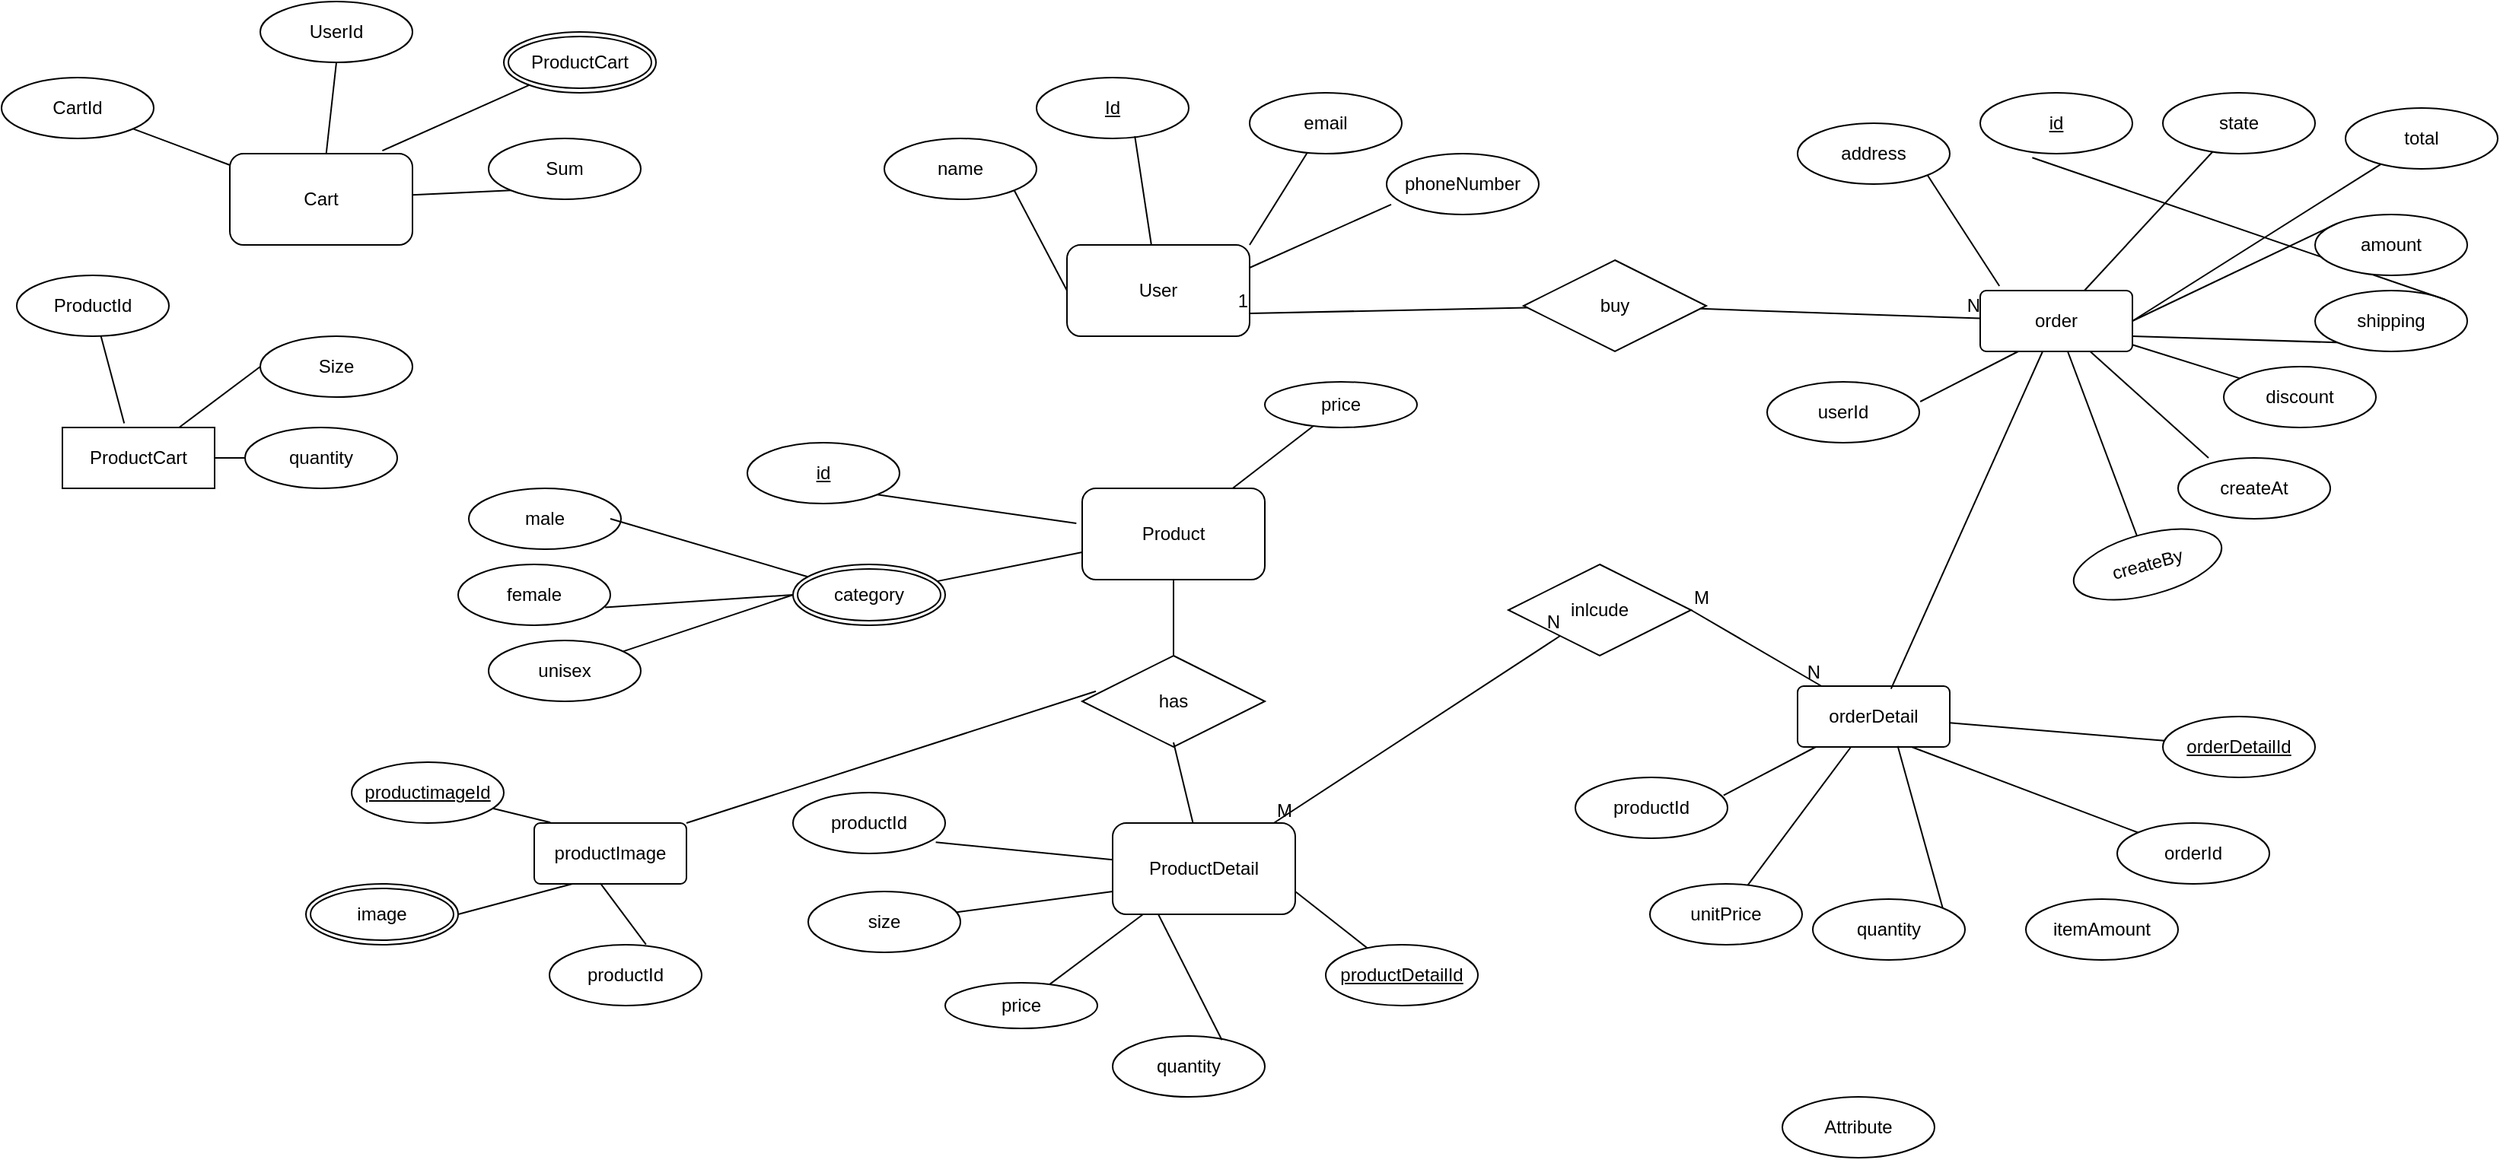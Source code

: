 <mxfile version="14.5.10" type="device"><diagram id="RF0QLLZciYiXnuRYi0DC" name="Page-1"><mxGraphModel dx="1543" dy="1569" grid="1" gridSize="10" guides="1" tooltips="1" connect="1" arrows="1" fold="1" page="1" pageScale="1" pageWidth="827" pageHeight="1169" math="0" shadow="0"><root><mxCell id="0"/><mxCell id="1" parent="0"/><mxCell id="XO2eKzFm0lsDzmfZBEXm-1" value="User" style="rounded=1;whiteSpace=wrap;html=1;" parent="1" vertex="1"><mxGeometry x="-20" y="120" width="120" height="60" as="geometry"/></mxCell><mxCell id="XO2eKzFm0lsDzmfZBEXm-2" value="Product" style="rounded=1;whiteSpace=wrap;html=1;" parent="1" vertex="1"><mxGeometry x="-10" y="280" width="120" height="60" as="geometry"/></mxCell><mxCell id="XO2eKzFm0lsDzmfZBEXm-3" value="ProductDetail" style="rounded=1;whiteSpace=wrap;html=1;" parent="1" vertex="1"><mxGeometry x="10" y="500" width="120" height="60" as="geometry"/></mxCell><mxCell id="XO2eKzFm0lsDzmfZBEXm-4" value="email" style="ellipse;whiteSpace=wrap;html=1;align=center;" parent="1" vertex="1"><mxGeometry x="100" y="20" width="100" height="40" as="geometry"/></mxCell><mxCell id="XO2eKzFm0lsDzmfZBEXm-5" value="Id" style="ellipse;whiteSpace=wrap;html=1;align=center;fontStyle=4;" parent="1" vertex="1"><mxGeometry x="-40" y="10" width="100" height="40" as="geometry"/></mxCell><mxCell id="XO2eKzFm0lsDzmfZBEXm-6" value="id&lt;br&gt;" style="ellipse;whiteSpace=wrap;html=1;align=center;fontStyle=4;" parent="1" vertex="1"><mxGeometry x="-230" y="250" width="100" height="40" as="geometry"/></mxCell><mxCell id="XO2eKzFm0lsDzmfZBEXm-7" value="name" style="ellipse;whiteSpace=wrap;html=1;align=center;" parent="1" vertex="1"><mxGeometry x="-140" y="50" width="100" height="40" as="geometry"/></mxCell><mxCell id="XO2eKzFm0lsDzmfZBEXm-8" value="phoneNumber" style="ellipse;whiteSpace=wrap;html=1;align=center;" parent="1" vertex="1"><mxGeometry x="190" y="60" width="100" height="40" as="geometry"/></mxCell><mxCell id="XO2eKzFm0lsDzmfZBEXm-9" value="address&lt;br&gt;" style="ellipse;whiteSpace=wrap;html=1;align=center;" parent="1" vertex="1"><mxGeometry x="460" y="40" width="100" height="40" as="geometry"/></mxCell><mxCell id="XO2eKzFm0lsDzmfZBEXm-11" value="" style="endArrow=none;html=1;rounded=0;entryX=1;entryY=1;entryDx=0;entryDy=0;exitX=0.126;exitY=-0.075;exitDx=0;exitDy=0;exitPerimeter=0;" parent="1" source="XO2eKzFm0lsDzmfZBEXm-50" target="XO2eKzFm0lsDzmfZBEXm-9" edge="1"><mxGeometry relative="1" as="geometry"><mxPoint x="150" y="220" as="sourcePoint"/><mxPoint x="310" y="220" as="targetPoint"/><Array as="points"/></mxGeometry></mxCell><mxCell id="XO2eKzFm0lsDzmfZBEXm-12" value="" style="endArrow=none;html=1;rounded=0;entryX=0.03;entryY=0.835;entryDx=0;entryDy=0;entryPerimeter=0;exitX=1;exitY=0.25;exitDx=0;exitDy=0;" parent="1" source="XO2eKzFm0lsDzmfZBEXm-1" target="XO2eKzFm0lsDzmfZBEXm-8" edge="1"><mxGeometry relative="1" as="geometry"><mxPoint x="110" y="140" as="sourcePoint"/><mxPoint x="170" y="130" as="targetPoint"/></mxGeometry></mxCell><mxCell id="XO2eKzFm0lsDzmfZBEXm-13" value="" style="endArrow=none;html=1;rounded=0;" parent="1" source="XO2eKzFm0lsDzmfZBEXm-1" target="XO2eKzFm0lsDzmfZBEXm-4" edge="1"><mxGeometry relative="1" as="geometry"><mxPoint x="130" y="170" as="sourcePoint"/><mxPoint x="190" y="170" as="targetPoint"/><Array as="points"><mxPoint x="100" y="120"/></Array></mxGeometry></mxCell><mxCell id="XO2eKzFm0lsDzmfZBEXm-14" value="" style="endArrow=none;html=1;rounded=0;entryX=0.646;entryY=0.965;entryDx=0;entryDy=0;entryPerimeter=0;" parent="1" source="XO2eKzFm0lsDzmfZBEXm-1" target="XO2eKzFm0lsDzmfZBEXm-5" edge="1"><mxGeometry relative="1" as="geometry"><mxPoint x="140" y="180" as="sourcePoint"/><mxPoint x="200" y="180" as="targetPoint"/></mxGeometry></mxCell><mxCell id="XO2eKzFm0lsDzmfZBEXm-15" value="" style="endArrow=none;html=1;rounded=0;entryX=0;entryY=0.5;entryDx=0;entryDy=0;exitX=1;exitY=1;exitDx=0;exitDy=0;" parent="1" source="XO2eKzFm0lsDzmfZBEXm-7" target="XO2eKzFm0lsDzmfZBEXm-1" edge="1"><mxGeometry relative="1" as="geometry"><mxPoint x="150" y="190" as="sourcePoint"/><mxPoint x="210" y="190" as="targetPoint"/></mxGeometry></mxCell><mxCell id="XO2eKzFm0lsDzmfZBEXm-16" value="" style="endArrow=none;html=1;rounded=0;exitX=1;exitY=1;exitDx=0;exitDy=0;entryX=-0.032;entryY=0.383;entryDx=0;entryDy=0;entryPerimeter=0;" parent="1" source="XO2eKzFm0lsDzmfZBEXm-6" target="XO2eKzFm0lsDzmfZBEXm-2" edge="1"><mxGeometry relative="1" as="geometry"><mxPoint x="10" y="280" as="sourcePoint"/><mxPoint x="170" y="280" as="targetPoint"/></mxGeometry></mxCell><mxCell id="XO2eKzFm0lsDzmfZBEXm-18" value="category" style="ellipse;shape=doubleEllipse;margin=3;whiteSpace=wrap;html=1;align=center;" parent="1" vertex="1"><mxGeometry x="-200" y="330" width="100" height="40" as="geometry"/></mxCell><mxCell id="XO2eKzFm0lsDzmfZBEXm-19" style="edgeStyle=orthogonalEdgeStyle;rounded=0;orthogonalLoop=1;jettySize=auto;html=1;exitX=0.5;exitY=1;exitDx=0;exitDy=0;" parent="1" source="XO2eKzFm0lsDzmfZBEXm-18" target="XO2eKzFm0lsDzmfZBEXm-18" edge="1"><mxGeometry relative="1" as="geometry"/></mxCell><mxCell id="XO2eKzFm0lsDzmfZBEXm-20" value="male" style="ellipse;whiteSpace=wrap;html=1;align=center;" parent="1" vertex="1"><mxGeometry x="-413" y="280" width="100" height="40" as="geometry"/></mxCell><mxCell id="XO2eKzFm0lsDzmfZBEXm-21" value="female" style="ellipse;whiteSpace=wrap;html=1;align=center;" parent="1" vertex="1"><mxGeometry x="-420" y="330" width="100" height="40" as="geometry"/></mxCell><mxCell id="XO2eKzFm0lsDzmfZBEXm-22" value="unisex" style="ellipse;whiteSpace=wrap;html=1;align=center;" parent="1" vertex="1"><mxGeometry x="-400" y="380" width="100" height="40" as="geometry"/></mxCell><mxCell id="XO2eKzFm0lsDzmfZBEXm-24" value="" style="endArrow=none;html=1;rounded=0;" parent="1" target="XO2eKzFm0lsDzmfZBEXm-18" edge="1"><mxGeometry relative="1" as="geometry"><mxPoint x="-320" y="300" as="sourcePoint"/><mxPoint x="-160" y="300" as="targetPoint"/></mxGeometry></mxCell><mxCell id="XO2eKzFm0lsDzmfZBEXm-25" value="" style="endArrow=none;html=1;rounded=0;exitX=0.966;exitY=0.705;exitDx=0;exitDy=0;exitPerimeter=0;entryX=0;entryY=0.5;entryDx=0;entryDy=0;" parent="1" source="XO2eKzFm0lsDzmfZBEXm-21" target="XO2eKzFm0lsDzmfZBEXm-18" edge="1"><mxGeometry relative="1" as="geometry"><mxPoint x="-350" y="350" as="sourcePoint"/><mxPoint x="-190" y="360" as="targetPoint"/></mxGeometry></mxCell><mxCell id="XO2eKzFm0lsDzmfZBEXm-26" value="" style="endArrow=none;html=1;rounded=0;entryX=0;entryY=0.5;entryDx=0;entryDy=0;" parent="1" source="XO2eKzFm0lsDzmfZBEXm-22" target="XO2eKzFm0lsDzmfZBEXm-18" edge="1"><mxGeometry relative="1" as="geometry"><mxPoint x="10" y="280" as="sourcePoint"/><mxPoint x="170" y="280" as="targetPoint"/></mxGeometry></mxCell><mxCell id="XO2eKzFm0lsDzmfZBEXm-27" value="" style="endArrow=none;html=1;rounded=0;" parent="1" source="XO2eKzFm0lsDzmfZBEXm-18" target="XO2eKzFm0lsDzmfZBEXm-2" edge="1"><mxGeometry relative="1" as="geometry"><mxPoint x="-120" y="330" as="sourcePoint"/><mxPoint x="-20" y="330" as="targetPoint"/></mxGeometry></mxCell><mxCell id="XO2eKzFm0lsDzmfZBEXm-31" value="has" style="shape=rhombus;perimeter=rhombusPerimeter;whiteSpace=wrap;html=1;align=center;" parent="1" vertex="1"><mxGeometry x="-10" y="390" width="120" height="60" as="geometry"/></mxCell><mxCell id="XO2eKzFm0lsDzmfZBEXm-32" value="" style="endArrow=none;html=1;rounded=0;exitX=0.5;exitY=1;exitDx=0;exitDy=0;" parent="1" source="XO2eKzFm0lsDzmfZBEXm-2" target="XO2eKzFm0lsDzmfZBEXm-31" edge="1"><mxGeometry relative="1" as="geometry"><mxPoint x="40" y="330" as="sourcePoint"/><mxPoint x="200" y="330" as="targetPoint"/></mxGeometry></mxCell><mxCell id="XO2eKzFm0lsDzmfZBEXm-33" value="" style="endArrow=none;html=1;rounded=0;" parent="1" target="XO2eKzFm0lsDzmfZBEXm-3" edge="1"><mxGeometry relative="1" as="geometry"><mxPoint x="50" y="447" as="sourcePoint"/><mxPoint x="220" y="440" as="targetPoint"/></mxGeometry></mxCell><mxCell id="XO2eKzFm0lsDzmfZBEXm-35" value="orderDetailId" style="ellipse;whiteSpace=wrap;html=1;align=center;fontStyle=4;" parent="1" vertex="1"><mxGeometry x="700" y="430" width="100" height="40" as="geometry"/></mxCell><mxCell id="XO2eKzFm0lsDzmfZBEXm-36" value="size" style="ellipse;whiteSpace=wrap;html=1;align=center;" parent="1" vertex="1"><mxGeometry x="-190" y="545" width="100" height="40" as="geometry"/></mxCell><mxCell id="XO2eKzFm0lsDzmfZBEXm-38" value="" style="endArrow=none;html=1;rounded=0;exitX=0.938;exitY=0.815;exitDx=0;exitDy=0;exitPerimeter=0;" parent="1" source="XO2eKzFm0lsDzmfZBEXm-96" target="XO2eKzFm0lsDzmfZBEXm-3" edge="1"><mxGeometry relative="1" as="geometry"><mxPoint x="-87.6" y="490.6" as="sourcePoint"/><mxPoint x="30" y="490" as="targetPoint"/></mxGeometry></mxCell><mxCell id="XO2eKzFm0lsDzmfZBEXm-40" value="" style="endArrow=none;html=1;rounded=0;entryX=0;entryY=0.75;entryDx=0;entryDy=0;" parent="1" source="XO2eKzFm0lsDzmfZBEXm-36" target="XO2eKzFm0lsDzmfZBEXm-3" edge="1"><mxGeometry relative="1" as="geometry"><mxPoint x="-90" y="550" as="sourcePoint"/><mxPoint x="70" y="550" as="targetPoint"/></mxGeometry></mxCell><mxCell id="XO2eKzFm0lsDzmfZBEXm-42" value="image" style="ellipse;shape=doubleEllipse;margin=3;whiteSpace=wrap;html=1;align=center;" parent="1" vertex="1"><mxGeometry x="-520" y="540" width="100" height="40" as="geometry"/></mxCell><mxCell id="XO2eKzFm0lsDzmfZBEXm-43" value="" style="endArrow=none;html=1;rounded=0;entryX=1;entryY=0.5;entryDx=0;entryDy=0;exitX=0.25;exitY=1;exitDx=0;exitDy=0;" parent="1" source="XO2eKzFm0lsDzmfZBEXm-112" target="XO2eKzFm0lsDzmfZBEXm-42" edge="1"><mxGeometry relative="1" as="geometry"><mxPoint x="-250" y="570" as="sourcePoint"/><mxPoint x="170" y="480" as="targetPoint"/></mxGeometry></mxCell><mxCell id="XO2eKzFm0lsDzmfZBEXm-49" value="buy&lt;br&gt;" style="shape=rhombus;perimeter=rhombusPerimeter;whiteSpace=wrap;html=1;align=center;" parent="1" vertex="1"><mxGeometry x="280" y="130" width="120" height="60" as="geometry"/></mxCell><mxCell id="XO2eKzFm0lsDzmfZBEXm-50" value="order&lt;br&gt;" style="rounded=1;arcSize=10;whiteSpace=wrap;html=1;align=center;" parent="1" vertex="1"><mxGeometry x="580" y="150" width="100" height="40" as="geometry"/></mxCell><mxCell id="XO2eKzFm0lsDzmfZBEXm-51" value="id" style="ellipse;whiteSpace=wrap;html=1;align=center;fontStyle=4;" parent="1" vertex="1"><mxGeometry x="580" y="20" width="100" height="40" as="geometry"/></mxCell><mxCell id="XO2eKzFm0lsDzmfZBEXm-52" value="total" style="ellipse;whiteSpace=wrap;html=1;align=center;" parent="1" vertex="1"><mxGeometry x="820" y="30" width="100" height="40" as="geometry"/></mxCell><mxCell id="XO2eKzFm0lsDzmfZBEXm-53" value="shipping" style="ellipse;whiteSpace=wrap;html=1;align=center;" parent="1" vertex="1"><mxGeometry x="800" y="150" width="100" height="40" as="geometry"/></mxCell><mxCell id="XO2eKzFm0lsDzmfZBEXm-54" value="discount" style="ellipse;whiteSpace=wrap;html=1;align=center;" parent="1" vertex="1"><mxGeometry x="740" y="200" width="100" height="40" as="geometry"/></mxCell><mxCell id="XO2eKzFm0lsDzmfZBEXm-57" value="createAt" style="ellipse;whiteSpace=wrap;html=1;align=center;" parent="1" vertex="1"><mxGeometry x="710" y="260" width="100" height="40" as="geometry"/></mxCell><mxCell id="XO2eKzFm0lsDzmfZBEXm-58" value="createBy" style="ellipse;whiteSpace=wrap;html=1;align=center;rotation=-15;" parent="1" vertex="1"><mxGeometry x="640" y="310" width="100" height="40" as="geometry"/></mxCell><mxCell id="XO2eKzFm0lsDzmfZBEXm-59" value="orderDetail" style="rounded=1;arcSize=10;whiteSpace=wrap;html=1;align=center;" parent="1" vertex="1"><mxGeometry x="460" y="410" width="100" height="40" as="geometry"/></mxCell><mxCell id="XO2eKzFm0lsDzmfZBEXm-60" value="" style="endArrow=none;html=1;rounded=0;entryX=0.342;entryY=1.065;entryDx=0;entryDy=0;entryPerimeter=0;exitX=1;exitY=0;exitDx=0;exitDy=0;" parent="1" source="XO2eKzFm0lsDzmfZBEXm-53" target="XO2eKzFm0lsDzmfZBEXm-51" edge="1"><mxGeometry relative="1" as="geometry"><mxPoint x="320" y="270" as="sourcePoint"/><mxPoint x="480" y="270" as="targetPoint"/></mxGeometry></mxCell><mxCell id="XO2eKzFm0lsDzmfZBEXm-61" value="" style="endArrow=none;html=1;rounded=0;exitX=1;exitY=0.5;exitDx=0;exitDy=0;" parent="1" source="XO2eKzFm0lsDzmfZBEXm-50" target="XO2eKzFm0lsDzmfZBEXm-52" edge="1"><mxGeometry relative="1" as="geometry"><mxPoint x="320" y="270" as="sourcePoint"/><mxPoint x="480" y="270" as="targetPoint"/></mxGeometry></mxCell><mxCell id="XO2eKzFm0lsDzmfZBEXm-63" value="" style="endArrow=none;html=1;rounded=0;entryX=0;entryY=1;entryDx=0;entryDy=0;exitX=1;exitY=0.75;exitDx=0;exitDy=0;" parent="1" source="XO2eKzFm0lsDzmfZBEXm-50" target="XO2eKzFm0lsDzmfZBEXm-53" edge="1"><mxGeometry relative="1" as="geometry"><mxPoint x="330" y="280" as="sourcePoint"/><mxPoint x="490" y="280" as="targetPoint"/></mxGeometry></mxCell><mxCell id="XO2eKzFm0lsDzmfZBEXm-64" value="" style="endArrow=none;html=1;rounded=0;" parent="1" source="XO2eKzFm0lsDzmfZBEXm-50" target="XO2eKzFm0lsDzmfZBEXm-54" edge="1"><mxGeometry relative="1" as="geometry"><mxPoint x="340" y="290" as="sourcePoint"/><mxPoint x="500" y="290" as="targetPoint"/></mxGeometry></mxCell><mxCell id="XO2eKzFm0lsDzmfZBEXm-65" value="" style="endArrow=none;html=1;rounded=0;entryX=0.2;entryY=0;entryDx=0;entryDy=0;entryPerimeter=0;" parent="1" source="XO2eKzFm0lsDzmfZBEXm-50" target="XO2eKzFm0lsDzmfZBEXm-57" edge="1"><mxGeometry relative="1" as="geometry"><mxPoint x="350" y="300" as="sourcePoint"/><mxPoint x="510" y="300" as="targetPoint"/></mxGeometry></mxCell><mxCell id="XO2eKzFm0lsDzmfZBEXm-66" value="" style="endArrow=none;html=1;rounded=0;" parent="1" source="XO2eKzFm0lsDzmfZBEXm-50" target="XO2eKzFm0lsDzmfZBEXm-58" edge="1"><mxGeometry relative="1" as="geometry"><mxPoint x="360" y="310" as="sourcePoint"/><mxPoint x="520" y="310" as="targetPoint"/></mxGeometry></mxCell><mxCell id="XO2eKzFm0lsDzmfZBEXm-67" value="" style="endArrow=none;html=1;rounded=0;exitX=0.614;exitY=0.045;exitDx=0;exitDy=0;exitPerimeter=0;" parent="1" source="XO2eKzFm0lsDzmfZBEXm-59" target="XO2eKzFm0lsDzmfZBEXm-50" edge="1"><mxGeometry relative="1" as="geometry"><mxPoint x="370" y="320" as="sourcePoint"/><mxPoint x="530" y="320" as="targetPoint"/></mxGeometry></mxCell><mxCell id="XO2eKzFm0lsDzmfZBEXm-68" value="amount" style="ellipse;whiteSpace=wrap;html=1;align=center;" parent="1" vertex="1"><mxGeometry x="800" y="100" width="100" height="40" as="geometry"/></mxCell><mxCell id="XO2eKzFm0lsDzmfZBEXm-69" value="" style="endArrow=none;html=1;rounded=0;entryX=0;entryY=0;entryDx=0;entryDy=0;" parent="1" target="XO2eKzFm0lsDzmfZBEXm-68" edge="1"><mxGeometry relative="1" as="geometry"><mxPoint x="680" y="170" as="sourcePoint"/><mxPoint x="540" y="330" as="targetPoint"/></mxGeometry></mxCell><mxCell id="XO2eKzFm0lsDzmfZBEXm-76" value="" style="endArrow=none;html=1;rounded=0;" parent="1" source="XO2eKzFm0lsDzmfZBEXm-49" target="XO2eKzFm0lsDzmfZBEXm-50" edge="1"><mxGeometry relative="1" as="geometry"><mxPoint x="360" y="270" as="sourcePoint"/><mxPoint x="520" y="270" as="targetPoint"/></mxGeometry></mxCell><mxCell id="XO2eKzFm0lsDzmfZBEXm-77" value="N" style="resizable=0;html=1;align=right;verticalAlign=bottom;" parent="XO2eKzFm0lsDzmfZBEXm-76" connectable="0" vertex="1"><mxGeometry x="1" relative="1" as="geometry"/></mxCell><mxCell id="XO2eKzFm0lsDzmfZBEXm-78" value="" style="endArrow=none;html=1;rounded=0;entryX=1;entryY=0.75;entryDx=0;entryDy=0;" parent="1" source="XO2eKzFm0lsDzmfZBEXm-49" target="XO2eKzFm0lsDzmfZBEXm-1" edge="1"><mxGeometry relative="1" as="geometry"><mxPoint x="360" y="270" as="sourcePoint"/><mxPoint x="110" y="170" as="targetPoint"/></mxGeometry></mxCell><mxCell id="XO2eKzFm0lsDzmfZBEXm-79" value="1" style="resizable=0;html=1;align=right;verticalAlign=bottom;" parent="XO2eKzFm0lsDzmfZBEXm-78" connectable="0" vertex="1"><mxGeometry x="1" relative="1" as="geometry"/></mxCell><mxCell id="XO2eKzFm0lsDzmfZBEXm-80" value="userId" style="ellipse;whiteSpace=wrap;html=1;align=center;" parent="1" vertex="1"><mxGeometry x="440" y="210" width="100" height="40" as="geometry"/></mxCell><mxCell id="XO2eKzFm0lsDzmfZBEXm-81" value="" style="endArrow=none;html=1;rounded=0;entryX=0.25;entryY=1;entryDx=0;entryDy=0;exitX=1.006;exitY=0.325;exitDx=0;exitDy=0;exitPerimeter=0;" parent="1" source="XO2eKzFm0lsDzmfZBEXm-80" target="XO2eKzFm0lsDzmfZBEXm-50" edge="1"><mxGeometry relative="1" as="geometry"><mxPoint x="360" y="270" as="sourcePoint"/><mxPoint x="520" y="270" as="targetPoint"/></mxGeometry></mxCell><mxCell id="XO2eKzFm0lsDzmfZBEXm-83" value="productId" style="ellipse;whiteSpace=wrap;html=1;align=center;" parent="1" vertex="1"><mxGeometry x="314" y="470" width="100" height="40" as="geometry"/></mxCell><mxCell id="XO2eKzFm0lsDzmfZBEXm-84" value="quantity" style="ellipse;whiteSpace=wrap;html=1;align=center;" parent="1" vertex="1"><mxGeometry x="470" y="550" width="100" height="40" as="geometry"/></mxCell><mxCell id="XO2eKzFm0lsDzmfZBEXm-85" value="unitPrice&lt;br&gt;" style="ellipse;whiteSpace=wrap;html=1;align=center;" parent="1" vertex="1"><mxGeometry x="363" y="540" width="100" height="40" as="geometry"/></mxCell><mxCell id="XO2eKzFm0lsDzmfZBEXm-87" value="" style="endArrow=none;html=1;rounded=0;startArrow=none;" parent="1" source="XO2eKzFm0lsDzmfZBEXm-86" edge="1"><mxGeometry relative="1" as="geometry"><mxPoint x="20" y="470" as="sourcePoint"/><mxPoint x="170" y="230" as="targetPoint"/></mxGeometry></mxCell><mxCell id="XO2eKzFm0lsDzmfZBEXm-88" value="" style="endArrow=none;html=1;rounded=0;exitX=0.974;exitY=0.295;exitDx=0;exitDy=0;exitPerimeter=0;" parent="1" source="XO2eKzFm0lsDzmfZBEXm-83" target="XO2eKzFm0lsDzmfZBEXm-59" edge="1"><mxGeometry relative="1" as="geometry"><mxPoint x="330" y="270" as="sourcePoint"/><mxPoint x="490" y="270" as="targetPoint"/></mxGeometry></mxCell><mxCell id="XO2eKzFm0lsDzmfZBEXm-89" value="" style="endArrow=none;html=1;rounded=0;entryX=0.658;entryY=0.985;entryDx=0;entryDy=0;entryPerimeter=0;exitX=1;exitY=0;exitDx=0;exitDy=0;" parent="1" source="XO2eKzFm0lsDzmfZBEXm-84" target="XO2eKzFm0lsDzmfZBEXm-59" edge="1"><mxGeometry relative="1" as="geometry"><mxPoint x="330" y="270" as="sourcePoint"/><mxPoint x="490" y="270" as="targetPoint"/></mxGeometry></mxCell><mxCell id="XO2eKzFm0lsDzmfZBEXm-90" value="" style="endArrow=none;html=1;rounded=0;" parent="1" source="XO2eKzFm0lsDzmfZBEXm-59" target="XO2eKzFm0lsDzmfZBEXm-85" edge="1"><mxGeometry relative="1" as="geometry"><mxPoint x="430" y="410" as="sourcePoint"/><mxPoint x="490" y="270" as="targetPoint"/></mxGeometry></mxCell><mxCell id="XO2eKzFm0lsDzmfZBEXm-91" value="orderId" style="ellipse;whiteSpace=wrap;html=1;align=center;" parent="1" vertex="1"><mxGeometry x="670" y="500" width="100" height="40" as="geometry"/></mxCell><mxCell id="XO2eKzFm0lsDzmfZBEXm-92" value="" style="endArrow=none;html=1;rounded=0;exitX=0.75;exitY=1;exitDx=0;exitDy=0;" parent="1" source="XO2eKzFm0lsDzmfZBEXm-59" target="XO2eKzFm0lsDzmfZBEXm-91" edge="1"><mxGeometry relative="1" as="geometry"><mxPoint x="330" y="270" as="sourcePoint"/><mxPoint x="490" y="270" as="targetPoint"/></mxGeometry></mxCell><mxCell id="XO2eKzFm0lsDzmfZBEXm-93" value="" style="endArrow=none;html=1;rounded=0;" parent="1" source="XO2eKzFm0lsDzmfZBEXm-59" target="XO2eKzFm0lsDzmfZBEXm-35" edge="1"><mxGeometry relative="1" as="geometry"><mxPoint x="330" y="270" as="sourcePoint"/><mxPoint x="490" y="270" as="targetPoint"/></mxGeometry></mxCell><mxCell id="XO2eKzFm0lsDzmfZBEXm-94" value="productDetailId" style="ellipse;whiteSpace=wrap;html=1;align=center;fontStyle=4;" parent="1" vertex="1"><mxGeometry x="150" y="580" width="100" height="40" as="geometry"/></mxCell><mxCell id="XO2eKzFm0lsDzmfZBEXm-96" value="productId" style="ellipse;whiteSpace=wrap;html=1;align=center;" parent="1" vertex="1"><mxGeometry x="-200" y="480" width="100" height="40" as="geometry"/></mxCell><mxCell id="XO2eKzFm0lsDzmfZBEXm-97" value="" style="endArrow=none;html=1;rounded=0;exitX=1;exitY=0.75;exitDx=0;exitDy=0;" parent="1" source="XO2eKzFm0lsDzmfZBEXm-3" target="XO2eKzFm0lsDzmfZBEXm-94" edge="1"><mxGeometry relative="1" as="geometry"><mxPoint x="-70" y="470" as="sourcePoint"/><mxPoint x="90" y="470" as="targetPoint"/></mxGeometry></mxCell><mxCell id="XO2eKzFm0lsDzmfZBEXm-99" value="inlcude" style="shape=rhombus;perimeter=rhombusPerimeter;whiteSpace=wrap;html=1;align=center;" parent="1" vertex="1"><mxGeometry x="270" y="330" width="120" height="60" as="geometry"/></mxCell><mxCell id="XO2eKzFm0lsDzmfZBEXm-101" value="" style="endArrow=none;html=1;rounded=0;exitX=1;exitY=0.5;exitDx=0;exitDy=0;" parent="1" source="XO2eKzFm0lsDzmfZBEXm-99" target="XO2eKzFm0lsDzmfZBEXm-59" edge="1"><mxGeometry relative="1" as="geometry"><mxPoint x="250" y="370" as="sourcePoint"/><mxPoint x="410" y="370" as="targetPoint"/></mxGeometry></mxCell><mxCell id="XO2eKzFm0lsDzmfZBEXm-102" value="M" style="resizable=0;html=1;align=left;verticalAlign=bottom;" parent="XO2eKzFm0lsDzmfZBEXm-101" connectable="0" vertex="1"><mxGeometry x="-1" relative="1" as="geometry"/></mxCell><mxCell id="XO2eKzFm0lsDzmfZBEXm-103" value="N" style="resizable=0;html=1;align=right;verticalAlign=bottom;" parent="XO2eKzFm0lsDzmfZBEXm-101" connectable="0" vertex="1"><mxGeometry x="1" relative="1" as="geometry"/></mxCell><mxCell id="XO2eKzFm0lsDzmfZBEXm-104" value="" style="endArrow=none;html=1;rounded=0;" parent="1" source="XO2eKzFm0lsDzmfZBEXm-3" target="XO2eKzFm0lsDzmfZBEXm-99" edge="1"><mxGeometry relative="1" as="geometry"><mxPoint x="250" y="370" as="sourcePoint"/><mxPoint x="410" y="370" as="targetPoint"/></mxGeometry></mxCell><mxCell id="XO2eKzFm0lsDzmfZBEXm-105" value="M" style="resizable=0;html=1;align=left;verticalAlign=bottom;" parent="XO2eKzFm0lsDzmfZBEXm-104" connectable="0" vertex="1"><mxGeometry x="-1" relative="1" as="geometry"/></mxCell><mxCell id="XO2eKzFm0lsDzmfZBEXm-106" value="N" style="resizable=0;html=1;align=right;verticalAlign=bottom;" parent="XO2eKzFm0lsDzmfZBEXm-104" connectable="0" vertex="1"><mxGeometry x="1" relative="1" as="geometry"/></mxCell><mxCell id="XO2eKzFm0lsDzmfZBEXm-107" value="state" style="ellipse;whiteSpace=wrap;html=1;align=center;" parent="1" vertex="1"><mxGeometry x="700" y="20" width="100" height="40" as="geometry"/></mxCell><mxCell id="XO2eKzFm0lsDzmfZBEXm-108" value="" style="endArrow=none;html=1;rounded=0;" parent="1" source="XO2eKzFm0lsDzmfZBEXm-50" target="XO2eKzFm0lsDzmfZBEXm-107" edge="1"><mxGeometry relative="1" as="geometry"><mxPoint x="430" y="130" as="sourcePoint"/><mxPoint x="590" y="130" as="targetPoint"/></mxGeometry></mxCell><mxCell id="XO2eKzFm0lsDzmfZBEXm-109" value="quantity" style="ellipse;whiteSpace=wrap;html=1;align=center;" parent="1" vertex="1"><mxGeometry x="10" y="640" width="100" height="40" as="geometry"/></mxCell><mxCell id="XO2eKzFm0lsDzmfZBEXm-110" value="" style="endArrow=none;html=1;rounded=0;exitX=0.718;exitY=0.065;exitDx=0;exitDy=0;exitPerimeter=0;entryX=0.25;entryY=1;entryDx=0;entryDy=0;" parent="1" source="XO2eKzFm0lsDzmfZBEXm-109" target="XO2eKzFm0lsDzmfZBEXm-3" edge="1"><mxGeometry relative="1" as="geometry"><mxPoint x="10" y="570" as="sourcePoint"/><mxPoint x="170" y="570" as="targetPoint"/></mxGeometry></mxCell><mxCell id="XO2eKzFm0lsDzmfZBEXm-112" value="productImage&lt;br&gt;" style="rounded=1;arcSize=10;whiteSpace=wrap;html=1;align=center;" parent="1" vertex="1"><mxGeometry x="-370" y="500" width="100" height="40" as="geometry"/></mxCell><mxCell id="XO2eKzFm0lsDzmfZBEXm-115" value="productId" style="ellipse;whiteSpace=wrap;html=1;align=center;" parent="1" vertex="1"><mxGeometry x="-360" y="580" width="100" height="40" as="geometry"/></mxCell><mxCell id="XO2eKzFm0lsDzmfZBEXm-116" value="&lt;u&gt;productimageId&lt;/u&gt;" style="ellipse;whiteSpace=wrap;html=1;align=center;" parent="1" vertex="1"><mxGeometry x="-490" y="460" width="100" height="40" as="geometry"/></mxCell><mxCell id="XO2eKzFm0lsDzmfZBEXm-117" value="" style="endArrow=none;html=1;rounded=0;entryX=0.106;entryY=-0.01;entryDx=0;entryDy=0;entryPerimeter=0;" parent="1" source="XO2eKzFm0lsDzmfZBEXm-116" target="XO2eKzFm0lsDzmfZBEXm-112" edge="1"><mxGeometry relative="1" as="geometry"><mxPoint x="-520" y="460" as="sourcePoint"/><mxPoint x="-360" y="460" as="targetPoint"/></mxGeometry></mxCell><mxCell id="XO2eKzFm0lsDzmfZBEXm-118" value="" style="endArrow=none;html=1;rounded=0;exitX=0.634;exitY=-0.005;exitDx=0;exitDy=0;exitPerimeter=0;entryX=0.434;entryY=0.99;entryDx=0;entryDy=0;entryPerimeter=0;" parent="1" source="XO2eKzFm0lsDzmfZBEXm-115" target="XO2eKzFm0lsDzmfZBEXm-112" edge="1"><mxGeometry relative="1" as="geometry"><mxPoint x="-110" y="460" as="sourcePoint"/><mxPoint x="50" y="460" as="targetPoint"/></mxGeometry></mxCell><mxCell id="XO2eKzFm0lsDzmfZBEXm-119" value="" style="endArrow=none;html=1;rounded=0;entryX=0.075;entryY=0.39;entryDx=0;entryDy=0;entryPerimeter=0;exitX=1;exitY=0;exitDx=0;exitDy=0;" parent="1" source="XO2eKzFm0lsDzmfZBEXm-112" target="XO2eKzFm0lsDzmfZBEXm-31" edge="1"><mxGeometry relative="1" as="geometry"><mxPoint x="-300" y="520" as="sourcePoint"/><mxPoint x="-20" y="460" as="targetPoint"/></mxGeometry></mxCell><mxCell id="VNh-A2sDmRlLkpOxVs5m-1" value="itemAmount&lt;br&gt;" style="ellipse;whiteSpace=wrap;html=1;align=center;" parent="1" vertex="1"><mxGeometry x="610" y="550" width="100" height="40" as="geometry"/></mxCell><mxCell id="VNh-A2sDmRlLkpOxVs5m-2" value="Attribute" style="ellipse;whiteSpace=wrap;html=1;align=center;" parent="1" vertex="1"><mxGeometry x="450" y="680" width="100" height="40" as="geometry"/></mxCell><mxCell id="VNh-A2sDmRlLkpOxVs5m-3" value="price" style="ellipse;whiteSpace=wrap;html=1;align=center;" parent="1" vertex="1"><mxGeometry x="-100" y="605" width="100" height="30" as="geometry"/></mxCell><mxCell id="XO2eKzFm0lsDzmfZBEXm-86" value="price" style="ellipse;whiteSpace=wrap;html=1;align=center;" parent="1" vertex="1"><mxGeometry x="110" y="210" width="100" height="30" as="geometry"/></mxCell><mxCell id="VNh-A2sDmRlLkpOxVs5m-4" value="" style="endArrow=none;html=1;rounded=0;" parent="1" source="XO2eKzFm0lsDzmfZBEXm-2" target="XO2eKzFm0lsDzmfZBEXm-86" edge="1"><mxGeometry relative="1" as="geometry"><mxPoint x="95" y="280" as="sourcePoint"/><mxPoint x="170" y="230" as="targetPoint"/></mxGeometry></mxCell><mxCell id="VNh-A2sDmRlLkpOxVs5m-5" value="Cart&lt;br&gt;" style="rounded=1;whiteSpace=wrap;html=1;" parent="1" vertex="1"><mxGeometry x="-570" y="60" width="120" height="60" as="geometry"/></mxCell><mxCell id="EODfsBstnBWOuzJHIsiO-2" value="UserId" style="ellipse;whiteSpace=wrap;html=1;align=center;" vertex="1" parent="1"><mxGeometry x="-550" y="-40" width="100" height="40" as="geometry"/></mxCell><mxCell id="EODfsBstnBWOuzJHIsiO-3" value="ProductCart" style="ellipse;shape=doubleEllipse;margin=3;whiteSpace=wrap;html=1;align=center;" vertex="1" parent="1"><mxGeometry x="-390" y="-20" width="100" height="40" as="geometry"/></mxCell><mxCell id="EODfsBstnBWOuzJHIsiO-4" value="ProductCart" style="whiteSpace=wrap;html=1;align=center;" vertex="1" parent="1"><mxGeometry x="-680" y="240" width="100" height="40" as="geometry"/></mxCell><mxCell id="EODfsBstnBWOuzJHIsiO-5" value="ProductId" style="ellipse;whiteSpace=wrap;html=1;align=center;" vertex="1" parent="1"><mxGeometry x="-710" y="140" width="100" height="40" as="geometry"/></mxCell><mxCell id="EODfsBstnBWOuzJHIsiO-6" value="Size" style="ellipse;whiteSpace=wrap;html=1;align=center;" vertex="1" parent="1"><mxGeometry x="-550" y="180" width="100" height="40" as="geometry"/></mxCell><mxCell id="EODfsBstnBWOuzJHIsiO-7" value="quantity" style="ellipse;whiteSpace=wrap;html=1;align=center;" vertex="1" parent="1"><mxGeometry x="-560" y="240" width="100" height="40" as="geometry"/></mxCell><mxCell id="EODfsBstnBWOuzJHIsiO-8" value="" style="endArrow=none;html=1;" edge="1" parent="1" source="VNh-A2sDmRlLkpOxVs5m-3" target="XO2eKzFm0lsDzmfZBEXm-3"><mxGeometry width="50" height="50" relative="1" as="geometry"><mxPoint x="-180" y="460" as="sourcePoint"/><mxPoint x="-130" y="410" as="targetPoint"/></mxGeometry></mxCell><mxCell id="EODfsBstnBWOuzJHIsiO-9" value="Sum" style="ellipse;whiteSpace=wrap;html=1;align=center;" vertex="1" parent="1"><mxGeometry x="-400" y="50" width="100" height="40" as="geometry"/></mxCell><mxCell id="EODfsBstnBWOuzJHIsiO-10" value="" style="endArrow=none;html=1;entryX=0.5;entryY=1;entryDx=0;entryDy=0;" edge="1" parent="1" source="VNh-A2sDmRlLkpOxVs5m-5" target="EODfsBstnBWOuzJHIsiO-2"><mxGeometry width="50" height="50" relative="1" as="geometry"><mxPoint x="-180" y="160" as="sourcePoint"/><mxPoint x="-130" y="110" as="targetPoint"/></mxGeometry></mxCell><mxCell id="EODfsBstnBWOuzJHIsiO-11" value="" style="endArrow=none;html=1;exitX=0.835;exitY=-0.033;exitDx=0;exitDy=0;exitPerimeter=0;" edge="1" parent="1" source="VNh-A2sDmRlLkpOxVs5m-5" target="EODfsBstnBWOuzJHIsiO-3"><mxGeometry width="50" height="50" relative="1" as="geometry"><mxPoint x="-180" y="160" as="sourcePoint"/><mxPoint x="-130" y="110" as="targetPoint"/></mxGeometry></mxCell><mxCell id="EODfsBstnBWOuzJHIsiO-12" value="" style="endArrow=none;html=1;entryX=0;entryY=1;entryDx=0;entryDy=0;" edge="1" parent="1" source="VNh-A2sDmRlLkpOxVs5m-5" target="EODfsBstnBWOuzJHIsiO-9"><mxGeometry width="50" height="50" relative="1" as="geometry"><mxPoint x="-180" y="160" as="sourcePoint"/><mxPoint x="-130" y="110" as="targetPoint"/></mxGeometry></mxCell><mxCell id="EODfsBstnBWOuzJHIsiO-13" value="" style="endArrow=none;html=1;exitX=0.406;exitY=-0.07;exitDx=0;exitDy=0;exitPerimeter=0;" edge="1" parent="1" source="EODfsBstnBWOuzJHIsiO-4" target="EODfsBstnBWOuzJHIsiO-5"><mxGeometry width="50" height="50" relative="1" as="geometry"><mxPoint x="-540" y="160" as="sourcePoint"/><mxPoint x="-490" y="110" as="targetPoint"/></mxGeometry></mxCell><mxCell id="EODfsBstnBWOuzJHIsiO-14" value="" style="endArrow=none;html=1;entryX=0;entryY=0.5;entryDx=0;entryDy=0;" edge="1" parent="1" source="EODfsBstnBWOuzJHIsiO-4" target="EODfsBstnBWOuzJHIsiO-6"><mxGeometry width="50" height="50" relative="1" as="geometry"><mxPoint x="-390" y="160" as="sourcePoint"/><mxPoint x="-340" y="110" as="targetPoint"/></mxGeometry></mxCell><mxCell id="EODfsBstnBWOuzJHIsiO-17" value="" style="endArrow=none;html=1;entryX=0;entryY=0.5;entryDx=0;entryDy=0;" edge="1" parent="1" source="EODfsBstnBWOuzJHIsiO-4" target="EODfsBstnBWOuzJHIsiO-7"><mxGeometry width="50" height="50" relative="1" as="geometry"><mxPoint x="-670" y="410" as="sourcePoint"/><mxPoint x="-620" y="360" as="targetPoint"/></mxGeometry></mxCell><mxCell id="EODfsBstnBWOuzJHIsiO-18" value="CartId" style="ellipse;whiteSpace=wrap;html=1;align=center;" vertex="1" parent="1"><mxGeometry x="-720" y="10" width="100" height="40" as="geometry"/></mxCell><mxCell id="EODfsBstnBWOuzJHIsiO-20" value="" style="endArrow=none;html=1;" edge="1" parent="1" source="EODfsBstnBWOuzJHIsiO-18" target="VNh-A2sDmRlLkpOxVs5m-5"><mxGeometry width="50" height="50" relative="1" as="geometry"><mxPoint x="-690" y="110" as="sourcePoint"/><mxPoint x="-640" y="60" as="targetPoint"/></mxGeometry></mxCell></root></mxGraphModel></diagram></mxfile>